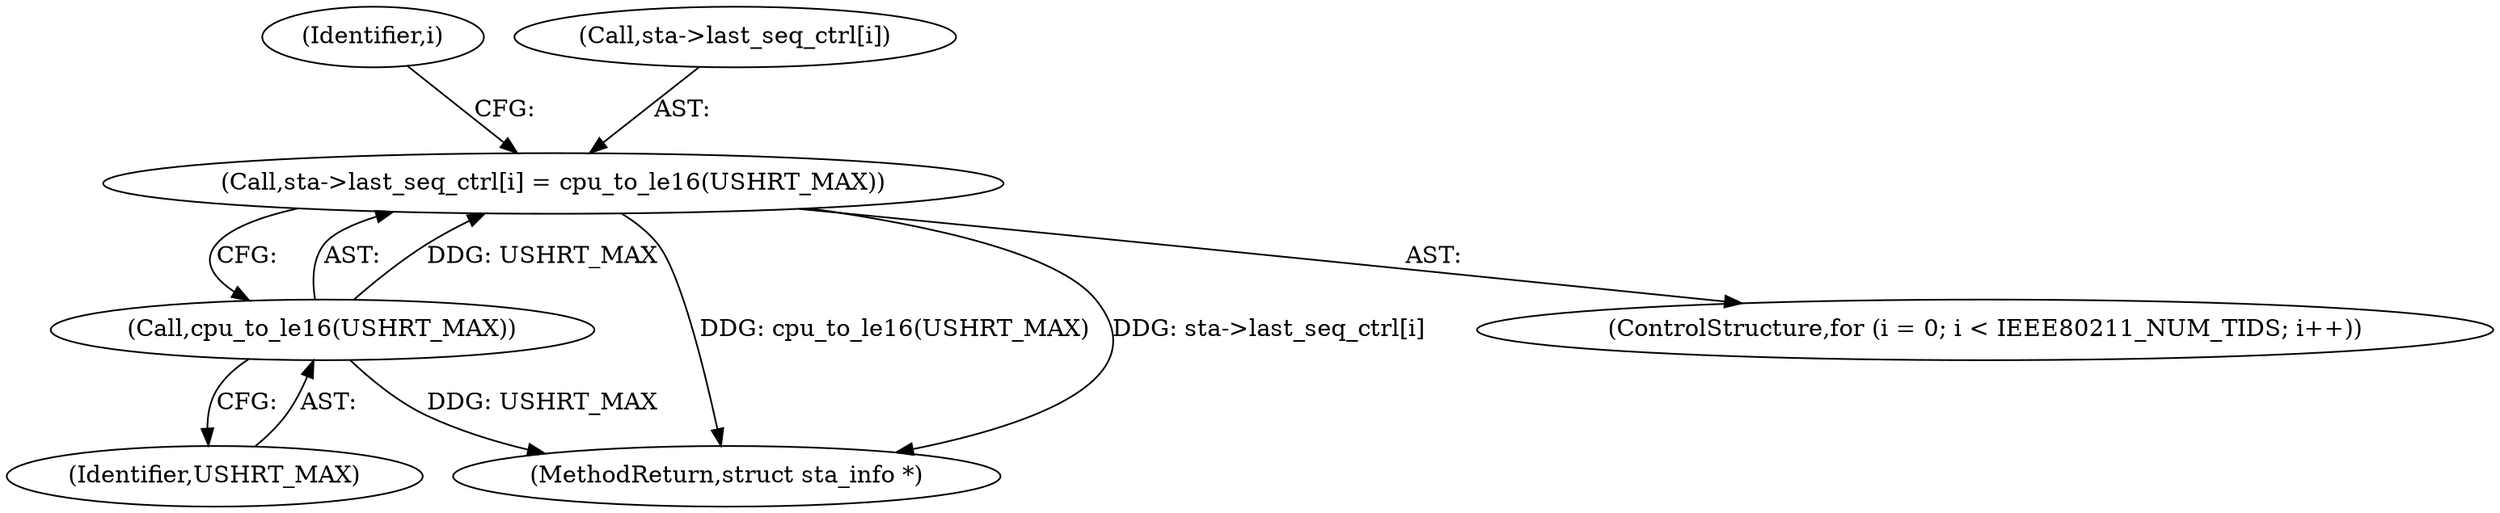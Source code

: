 digraph "0_linux_1d147bfa64293b2723c4fec50922168658e613ba_0@array" {
"1000403" [label="(Call,sta->last_seq_ctrl[i] = cpu_to_le16(USHRT_MAX))"];
"1000409" [label="(Call,cpu_to_le16(USHRT_MAX))"];
"1000402" [label="(Identifier,i)"];
"1000528" [label="(MethodReturn,struct sta_info *)"];
"1000403" [label="(Call,sta->last_seq_ctrl[i] = cpu_to_le16(USHRT_MAX))"];
"1000404" [label="(Call,sta->last_seq_ctrl[i])"];
"1000410" [label="(Identifier,USHRT_MAX)"];
"1000394" [label="(ControlStructure,for (i = 0; i < IEEE80211_NUM_TIDS; i++))"];
"1000409" [label="(Call,cpu_to_le16(USHRT_MAX))"];
"1000403" -> "1000394"  [label="AST: "];
"1000403" -> "1000409"  [label="CFG: "];
"1000404" -> "1000403"  [label="AST: "];
"1000409" -> "1000403"  [label="AST: "];
"1000402" -> "1000403"  [label="CFG: "];
"1000403" -> "1000528"  [label="DDG: cpu_to_le16(USHRT_MAX)"];
"1000403" -> "1000528"  [label="DDG: sta->last_seq_ctrl[i]"];
"1000409" -> "1000403"  [label="DDG: USHRT_MAX"];
"1000409" -> "1000410"  [label="CFG: "];
"1000410" -> "1000409"  [label="AST: "];
"1000409" -> "1000528"  [label="DDG: USHRT_MAX"];
}
